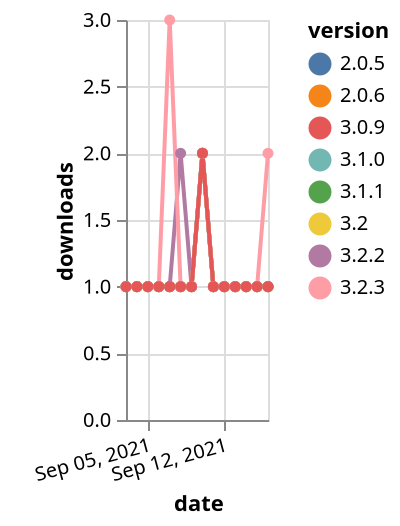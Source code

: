 {"$schema": "https://vega.github.io/schema/vega-lite/v5.json", "description": "A simple bar chart with embedded data.", "data": {"values": [{"date": "2021-09-03", "total": 292, "delta": 1, "version": "3.1.1"}, {"date": "2021-09-04", "total": 293, "delta": 1, "version": "3.1.1"}, {"date": "2021-09-05", "total": 294, "delta": 1, "version": "3.1.1"}, {"date": "2021-09-06", "total": 295, "delta": 1, "version": "3.1.1"}, {"date": "2021-09-07", "total": 296, "delta": 1, "version": "3.1.1"}, {"date": "2021-09-08", "total": 297, "delta": 1, "version": "3.1.1"}, {"date": "2021-09-09", "total": 298, "delta": 1, "version": "3.1.1"}, {"date": "2021-09-10", "total": 300, "delta": 2, "version": "3.1.1"}, {"date": "2021-09-11", "total": 301, "delta": 1, "version": "3.1.1"}, {"date": "2021-09-12", "total": 302, "delta": 1, "version": "3.1.1"}, {"date": "2021-09-13", "total": 303, "delta": 1, "version": "3.1.1"}, {"date": "2021-09-14", "total": 304, "delta": 1, "version": "3.1.1"}, {"date": "2021-09-15", "total": 305, "delta": 1, "version": "3.1.1"}, {"date": "2021-09-16", "total": 306, "delta": 1, "version": "3.1.1"}, {"date": "2021-09-03", "total": 336, "delta": 1, "version": "3.2.2"}, {"date": "2021-09-04", "total": 337, "delta": 1, "version": "3.2.2"}, {"date": "2021-09-05", "total": 338, "delta": 1, "version": "3.2.2"}, {"date": "2021-09-06", "total": 339, "delta": 1, "version": "3.2.2"}, {"date": "2021-09-07", "total": 340, "delta": 1, "version": "3.2.2"}, {"date": "2021-09-08", "total": 342, "delta": 2, "version": "3.2.2"}, {"date": "2021-09-09", "total": 343, "delta": 1, "version": "3.2.2"}, {"date": "2021-09-10", "total": 345, "delta": 2, "version": "3.2.2"}, {"date": "2021-09-11", "total": 346, "delta": 1, "version": "3.2.2"}, {"date": "2021-09-12", "total": 347, "delta": 1, "version": "3.2.2"}, {"date": "2021-09-13", "total": 348, "delta": 1, "version": "3.2.2"}, {"date": "2021-09-14", "total": 349, "delta": 1, "version": "3.2.2"}, {"date": "2021-09-15", "total": 350, "delta": 1, "version": "3.2.2"}, {"date": "2021-09-16", "total": 351, "delta": 1, "version": "3.2.2"}, {"date": "2021-09-03", "total": 238, "delta": 1, "version": "2.0.5"}, {"date": "2021-09-04", "total": 239, "delta": 1, "version": "2.0.5"}, {"date": "2021-09-05", "total": 240, "delta": 1, "version": "2.0.5"}, {"date": "2021-09-06", "total": 241, "delta": 1, "version": "2.0.5"}, {"date": "2021-09-07", "total": 242, "delta": 1, "version": "2.0.5"}, {"date": "2021-09-08", "total": 243, "delta": 1, "version": "2.0.5"}, {"date": "2021-09-09", "total": 244, "delta": 1, "version": "2.0.5"}, {"date": "2021-09-10", "total": 246, "delta": 2, "version": "2.0.5"}, {"date": "2021-09-11", "total": 247, "delta": 1, "version": "2.0.5"}, {"date": "2021-09-12", "total": 248, "delta": 1, "version": "2.0.5"}, {"date": "2021-09-13", "total": 249, "delta": 1, "version": "2.0.5"}, {"date": "2021-09-14", "total": 250, "delta": 1, "version": "2.0.5"}, {"date": "2021-09-15", "total": 251, "delta": 1, "version": "2.0.5"}, {"date": "2021-09-16", "total": 252, "delta": 1, "version": "2.0.5"}, {"date": "2021-09-03", "total": 248, "delta": 1, "version": "3.2"}, {"date": "2021-09-04", "total": 249, "delta": 1, "version": "3.2"}, {"date": "2021-09-05", "total": 250, "delta": 1, "version": "3.2"}, {"date": "2021-09-06", "total": 251, "delta": 1, "version": "3.2"}, {"date": "2021-09-07", "total": 252, "delta": 1, "version": "3.2"}, {"date": "2021-09-08", "total": 253, "delta": 1, "version": "3.2"}, {"date": "2021-09-09", "total": 254, "delta": 1, "version": "3.2"}, {"date": "2021-09-10", "total": 256, "delta": 2, "version": "3.2"}, {"date": "2021-09-11", "total": 257, "delta": 1, "version": "3.2"}, {"date": "2021-09-12", "total": 258, "delta": 1, "version": "3.2"}, {"date": "2021-09-13", "total": 259, "delta": 1, "version": "3.2"}, {"date": "2021-09-14", "total": 260, "delta": 1, "version": "3.2"}, {"date": "2021-09-15", "total": 261, "delta": 1, "version": "3.2"}, {"date": "2021-09-16", "total": 262, "delta": 1, "version": "3.2"}, {"date": "2021-09-03", "total": 246, "delta": 1, "version": "2.0.6"}, {"date": "2021-09-04", "total": 247, "delta": 1, "version": "2.0.6"}, {"date": "2021-09-05", "total": 248, "delta": 1, "version": "2.0.6"}, {"date": "2021-09-06", "total": 249, "delta": 1, "version": "2.0.6"}, {"date": "2021-09-07", "total": 250, "delta": 1, "version": "2.0.6"}, {"date": "2021-09-08", "total": 251, "delta": 1, "version": "2.0.6"}, {"date": "2021-09-09", "total": 252, "delta": 1, "version": "2.0.6"}, {"date": "2021-09-10", "total": 254, "delta": 2, "version": "2.0.6"}, {"date": "2021-09-11", "total": 255, "delta": 1, "version": "2.0.6"}, {"date": "2021-09-12", "total": 256, "delta": 1, "version": "2.0.6"}, {"date": "2021-09-13", "total": 257, "delta": 1, "version": "2.0.6"}, {"date": "2021-09-14", "total": 258, "delta": 1, "version": "2.0.6"}, {"date": "2021-09-15", "total": 259, "delta": 1, "version": "2.0.6"}, {"date": "2021-09-16", "total": 260, "delta": 1, "version": "2.0.6"}, {"date": "2021-09-03", "total": 280, "delta": 1, "version": "3.1.0"}, {"date": "2021-09-04", "total": 281, "delta": 1, "version": "3.1.0"}, {"date": "2021-09-05", "total": 282, "delta": 1, "version": "3.1.0"}, {"date": "2021-09-06", "total": 283, "delta": 1, "version": "3.1.0"}, {"date": "2021-09-07", "total": 284, "delta": 1, "version": "3.1.0"}, {"date": "2021-09-08", "total": 285, "delta": 1, "version": "3.1.0"}, {"date": "2021-09-09", "total": 286, "delta": 1, "version": "3.1.0"}, {"date": "2021-09-10", "total": 288, "delta": 2, "version": "3.1.0"}, {"date": "2021-09-11", "total": 289, "delta": 1, "version": "3.1.0"}, {"date": "2021-09-12", "total": 290, "delta": 1, "version": "3.1.0"}, {"date": "2021-09-13", "total": 291, "delta": 1, "version": "3.1.0"}, {"date": "2021-09-14", "total": 292, "delta": 1, "version": "3.1.0"}, {"date": "2021-09-15", "total": 293, "delta": 1, "version": "3.1.0"}, {"date": "2021-09-16", "total": 294, "delta": 1, "version": "3.1.0"}, {"date": "2021-09-03", "total": 348, "delta": 1, "version": "3.2.3"}, {"date": "2021-09-04", "total": 349, "delta": 1, "version": "3.2.3"}, {"date": "2021-09-05", "total": 350, "delta": 1, "version": "3.2.3"}, {"date": "2021-09-06", "total": 351, "delta": 1, "version": "3.2.3"}, {"date": "2021-09-07", "total": 354, "delta": 3, "version": "3.2.3"}, {"date": "2021-09-08", "total": 355, "delta": 1, "version": "3.2.3"}, {"date": "2021-09-09", "total": 356, "delta": 1, "version": "3.2.3"}, {"date": "2021-09-10", "total": 358, "delta": 2, "version": "3.2.3"}, {"date": "2021-09-11", "total": 359, "delta": 1, "version": "3.2.3"}, {"date": "2021-09-12", "total": 360, "delta": 1, "version": "3.2.3"}, {"date": "2021-09-13", "total": 361, "delta": 1, "version": "3.2.3"}, {"date": "2021-09-14", "total": 362, "delta": 1, "version": "3.2.3"}, {"date": "2021-09-15", "total": 363, "delta": 1, "version": "3.2.3"}, {"date": "2021-09-16", "total": 365, "delta": 2, "version": "3.2.3"}, {"date": "2021-09-03", "total": 314, "delta": 1, "version": "3.0.9"}, {"date": "2021-09-04", "total": 315, "delta": 1, "version": "3.0.9"}, {"date": "2021-09-05", "total": 316, "delta": 1, "version": "3.0.9"}, {"date": "2021-09-06", "total": 317, "delta": 1, "version": "3.0.9"}, {"date": "2021-09-07", "total": 318, "delta": 1, "version": "3.0.9"}, {"date": "2021-09-08", "total": 319, "delta": 1, "version": "3.0.9"}, {"date": "2021-09-09", "total": 320, "delta": 1, "version": "3.0.9"}, {"date": "2021-09-10", "total": 322, "delta": 2, "version": "3.0.9"}, {"date": "2021-09-11", "total": 323, "delta": 1, "version": "3.0.9"}, {"date": "2021-09-12", "total": 324, "delta": 1, "version": "3.0.9"}, {"date": "2021-09-13", "total": 325, "delta": 1, "version": "3.0.9"}, {"date": "2021-09-14", "total": 326, "delta": 1, "version": "3.0.9"}, {"date": "2021-09-15", "total": 327, "delta": 1, "version": "3.0.9"}, {"date": "2021-09-16", "total": 328, "delta": 1, "version": "3.0.9"}]}, "width": "container", "mark": {"type": "line", "point": {"filled": true}}, "encoding": {"x": {"field": "date", "type": "temporal", "timeUnit": "yearmonthdate", "title": "date", "axis": {"labelAngle": -15}}, "y": {"field": "delta", "type": "quantitative", "title": "downloads"}, "color": {"field": "version", "type": "nominal"}, "tooltip": {"field": "delta"}}}